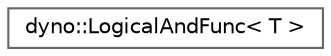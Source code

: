 digraph "Graphical Class Hierarchy"
{
 // LATEX_PDF_SIZE
  bgcolor="transparent";
  edge [fontname=Helvetica,fontsize=10,labelfontname=Helvetica,labelfontsize=10];
  node [fontname=Helvetica,fontsize=10,shape=box,height=0.2,width=0.4];
  rankdir="LR";
  Node0 [id="Node000000",label="dyno::LogicalAndFunc\< T \>",height=0.2,width=0.4,color="grey40", fillcolor="white", style="filled",URL="$structdyno_1_1_logical_and_func.html",tooltip=" "];
}
